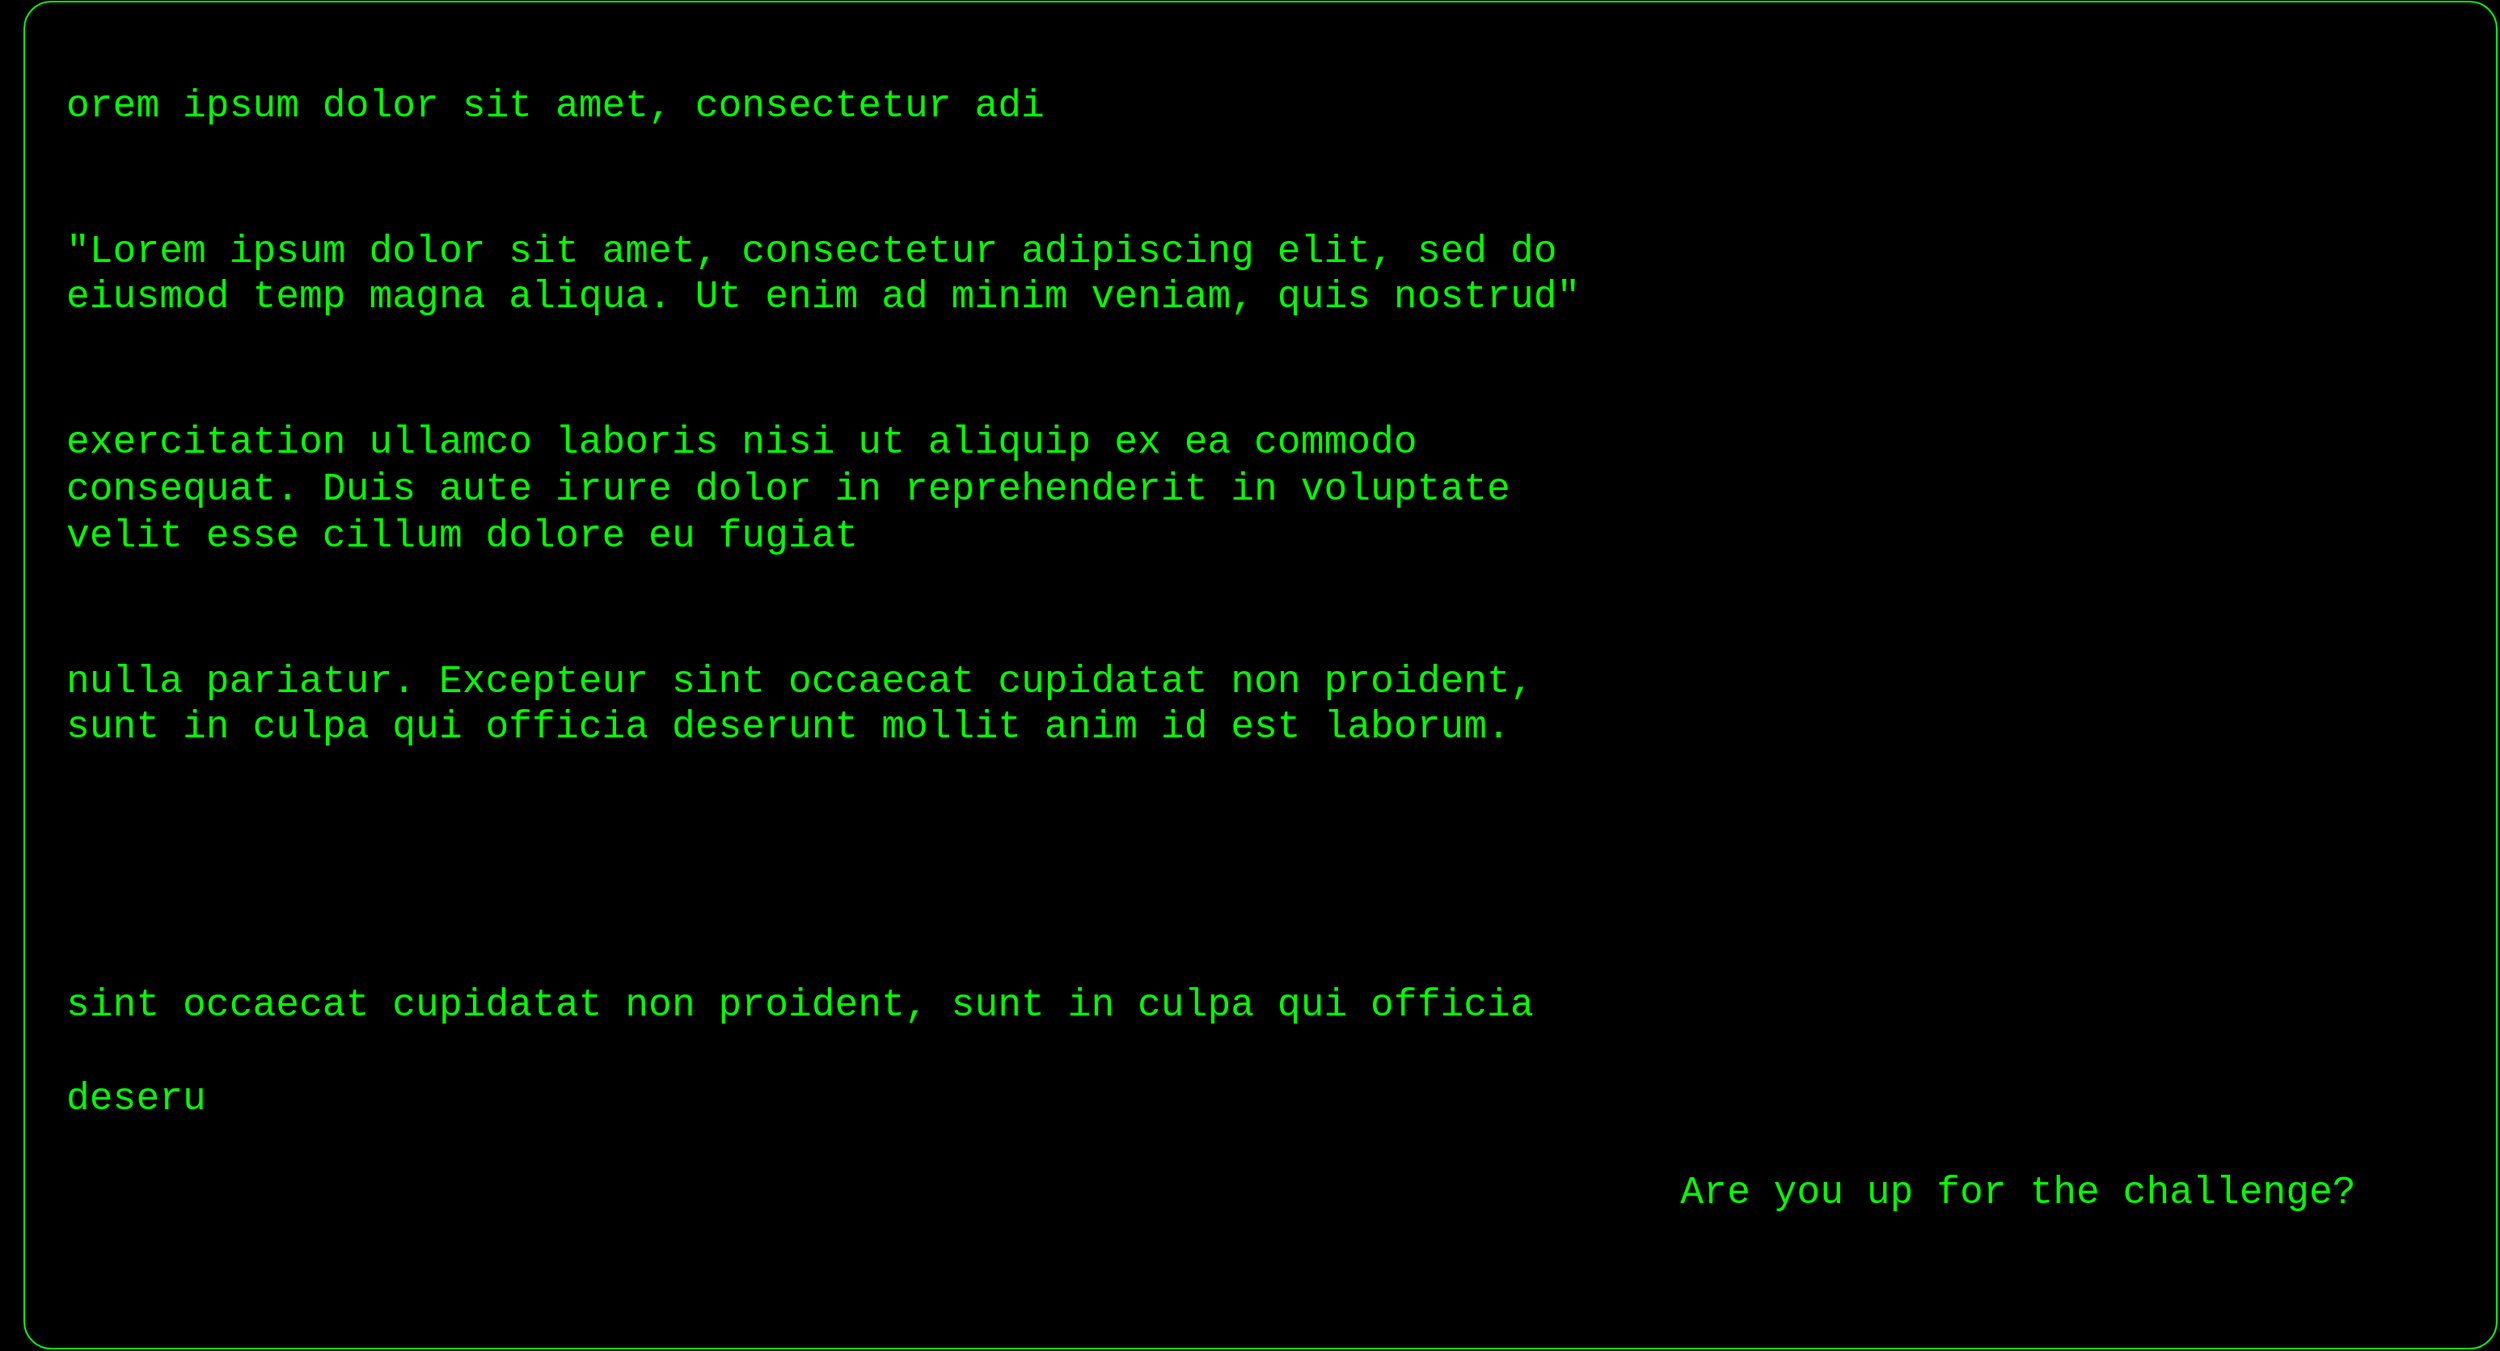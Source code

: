 <mxfile version="21.3.2" type="github">
  <diagram name="Page-1" id="F34xvEOVVVP0ipVrpbaf">
    <mxGraphModel dx="2100" dy="1238" grid="0" gridSize="10" guides="1" tooltips="1" connect="1" arrows="1" fold="1" page="1" pageScale="1" pageWidth="1600" pageHeight="900" background="#000000" math="0" shadow="0">
      <root>
        <mxCell id="0" />
        <mxCell id="1" parent="0" />
        <mxCell id="POBGn_9Outm2-H0OH8fw-16" style="edgeStyle=orthogonalEdgeStyle;rounded=0;orthogonalLoop=1;jettySize=auto;html=1;exitX=0;exitY=0.5;exitDx=0;exitDy=0;" parent="1" source="POBGn_9Outm2-H0OH8fw-1" edge="1">
          <mxGeometry relative="1" as="geometry">
            <mxPoint x="25.286" y="451.857" as="targetPoint" />
          </mxGeometry>
        </mxCell>
        <mxCell id="POBGn_9Outm2-H0OH8fw-1" value="" style="rounded=1;whiteSpace=wrap;html=1;strokeColor=#00FF00;fillColor=none;perimeterSpacing=0;arcSize=2;" parent="1" vertex="1">
          <mxGeometry x="32" y="35" width="1529" height="833" as="geometry" />
        </mxCell>
        <mxCell id="POBGn_9Outm2-H0OH8fw-10" style="edgeStyle=orthogonalEdgeStyle;rounded=0;orthogonalLoop=1;jettySize=auto;html=1;exitX=0.5;exitY=0.5;exitDx=0;exitDy=0;exitPerimeter=0;" parent="1" edge="1">
          <mxGeometry relative="1" as="geometry">
            <mxPoint x="549.5" y="451.5" as="sourcePoint" />
            <mxPoint x="1090" y="451.5" as="targetPoint" />
          </mxGeometry>
        </mxCell>
        <mxCell id="POBGn_9Outm2-H0OH8fw-37" value="&lt;h1 style=&quot;border-color: var(--border-color); text-align: left;&quot;&gt;&lt;font style=&quot;font-weight: normal; font-size: 24px;&quot; color=&quot;#00ff00&quot;&gt;&lt;font style=&quot;font-size: 24px;&quot;&gt;orem ipsum dolor sit amet, consectetur adi&amp;nbsp;&lt;/font&gt;&lt;/font&gt;&lt;/h1&gt;&lt;h1 style=&quot;border-color: var(--border-color); text-align: left;&quot;&gt;&lt;font style=&quot;font-weight: normal; font-size: 24px;&quot; color=&quot;#00ff00&quot;&gt;&lt;br&gt;&lt;/font&gt;&lt;/h1&gt;&lt;h1 style=&quot;border-color: var(--border-color); text-align: left;&quot;&gt;&lt;font style=&quot;font-weight: normal; font-size: 24px;&quot; color=&quot;#00ff00&quot;&gt;&quot;Lorem ipsum dolor sit amet, consectetur adipiscing elit, sed do eiusmod temp magna aliqua. Ut enim ad minim veniam, quis nostrud&quot;&lt;/font&gt;&lt;/h1&gt;&lt;h1 style=&quot;border-color: var(--border-color); text-align: left;&quot;&gt;&lt;font style=&quot;font-weight: normal; font-size: 24px;&quot; color=&quot;#00ff00&quot;&gt;&lt;br&gt;&lt;/font&gt;&lt;/h1&gt;&lt;h1 style=&quot;border-color: var(--border-color); text-align: left;&quot;&gt;&lt;font style=&quot;font-weight: normal; font-size: 24px;&quot; color=&quot;#00ff00&quot;&gt;exercitation ullamco laboris nisi ut aliquip ex ea commodo consequat. Duis aute irure dolor in reprehenderit in voluptate velit esse cillum dolore eu fugiat&amp;nbsp;&lt;/font&gt;&lt;/h1&gt;&lt;h1 style=&quot;border-color: var(--border-color); text-align: left;&quot;&gt;&lt;font style=&quot;font-weight: normal; font-size: 24px;&quot; color=&quot;#00ff00&quot;&gt;&lt;br&gt;&lt;/font&gt;&lt;/h1&gt;&lt;h1 style=&quot;border-color: var(--border-color); text-align: left;&quot;&gt;&lt;font style=&quot;font-weight: normal; font-size: 24px;&quot; color=&quot;#00ff00&quot;&gt;nulla pariatur. Excepteur sint occaecat cupidatat non proident, sunt in culpa qui officia deserunt mollit anim id est laborum.&lt;/font&gt;&lt;/h1&gt;&lt;div style=&quot;font-size: 24px;&quot;&gt;&lt;h1 style=&quot;border-color: var(--border-color); text-align: left;&quot;&gt;&lt;font style=&quot;border-color: var(--border-color); font-weight: normal; font-size: 24px;&quot; color=&quot;#00ff00&quot;&gt;&lt;br&gt;&lt;/font&gt;&lt;/h1&gt;&lt;h1 style=&quot;border-color: var(--border-color); text-align: left;&quot;&gt;&lt;font style=&quot;border-color: var(--border-color); font-weight: normal; font-size: 24px;&quot; color=&quot;#00ff00&quot;&gt;sint occaecat cupidatat non proident, sunt in culpa qui officia deseru&lt;/font&gt;&lt;/h1&gt;&lt;/div&gt;&lt;div style=&quot;text-align: right; font-size: 24px;&quot;&gt;&lt;br&gt;&lt;/div&gt;" style="text;html=1;strokeColor=none;fillColor=none;align=center;verticalAlign=middle;whiteSpace=wrap;rounded=0;fontFamily=Courier New;" parent="1" vertex="1">
          <mxGeometry x="57" y="51" width="961" height="763" as="geometry" />
        </mxCell>
        <mxCell id="ME_m3xczHFnfKEoLb6mG-1" value="&lt;div style=&quot;font-size: 24px;&quot;&gt;&lt;font style=&quot;border-color: var(--border-color); font-weight: normal; font-size: 24px;&quot; color=&quot;#00ff00&quot;&gt;&lt;br&gt;&lt;/font&gt;&lt;/div&gt;&lt;div style=&quot;text-align: right; font-size: 24px;&quot;&gt;&lt;font style=&quot;border-color: var(--border-color); font-weight: normal; font-size: 24px;&quot; color=&quot;#00ff00&quot;&gt;Are you up for the challenge?&lt;/font&gt;&lt;/div&gt;&lt;div style=&quot;text-align: right; font-size: 24px;&quot;&gt;&lt;br&gt;&lt;/div&gt;" style="text;html=1;strokeColor=none;fillColor=none;align=center;verticalAlign=middle;whiteSpace=wrap;rounded=0;fontFamily=Courier New;" vertex="1" parent="1">
          <mxGeometry x="1004" y="725" width="522" height="93" as="geometry" />
        </mxCell>
      </root>
    </mxGraphModel>
  </diagram>
</mxfile>
